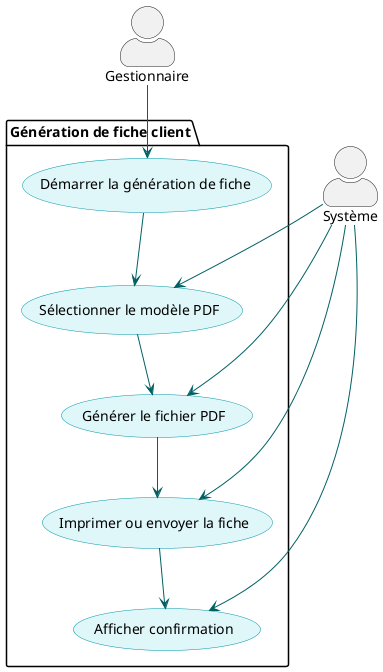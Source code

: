 @startuml UC005
' UC005 – Génération de fiche client particulier (amélioré)
skinparam actorStyle awesome
skinparam usecase {
    BackgroundColor #E0F7FA
    BorderColor #0097A7
    ArrowColor #006064
}

actor "Gestionnaire" as Gestionnaire
actor "Système" as Systeme

package "Génération de fiche client" {
    usecase "Démarrer la génération de fiche" as Demarrer
    usecase "Sélectionner le modèle PDF" as Modele
    usecase "Générer le fichier PDF" as Generation
    usecase "Imprimer ou envoyer la fiche" as Sortie
    usecase "Afficher confirmation" as Confirmation
}

Gestionnaire --> Demarrer
Demarrer --> Modele
Modele --> Generation
Generation --> Sortie
Sortie --> Confirmation
Systeme --> Modele
Systeme --> Generation
Systeme --> Sortie
Systeme --> Confirmation

@enduml